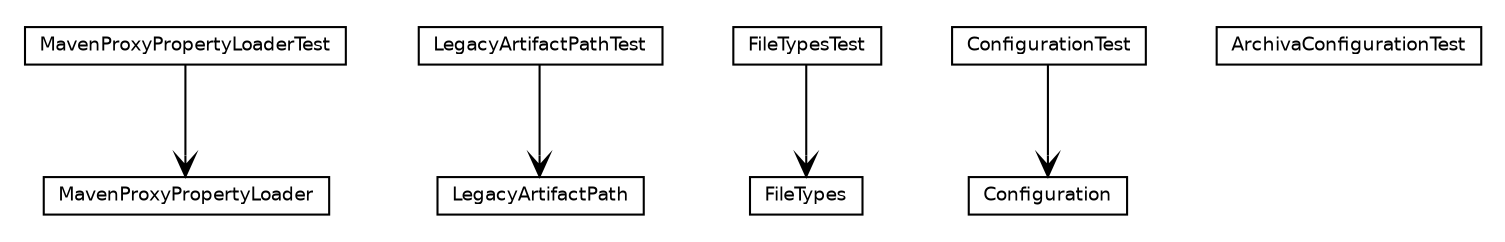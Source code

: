 #!/usr/local/bin/dot
#
# Class diagram 
# Generated by UmlGraph version 4.6 (http://www.spinellis.gr/sw/umlgraph)
#

digraph G {
	edge [fontname="Helvetica",fontsize=10,labelfontname="Helvetica",labelfontsize=10];
	node [fontname="Helvetica",fontsize=10,shape=plaintext];
	// org.apache.maven.archiva.configuration.MavenProxyPropertyLoaderTest
	c638 [label=<<table border="0" cellborder="1" cellspacing="0" cellpadding="2" port="p" href="./MavenProxyPropertyLoaderTest.html">
		<tr><td><table border="0" cellspacing="0" cellpadding="1">
			<tr><td> MavenProxyPropertyLoaderTest </td></tr>
		</table></td></tr>
		</table>>, fontname="Helvetica", fontcolor="black", fontsize=9.0];
	// org.apache.maven.archiva.configuration.LegacyArtifactPathTest
	c639 [label=<<table border="0" cellborder="1" cellspacing="0" cellpadding="2" port="p" href="./LegacyArtifactPathTest.html">
		<tr><td><table border="0" cellspacing="0" cellpadding="1">
			<tr><td> LegacyArtifactPathTest </td></tr>
		</table></td></tr>
		</table>>, fontname="Helvetica", fontcolor="black", fontsize=9.0];
	// org.apache.maven.archiva.configuration.FileTypesTest
	c640 [label=<<table border="0" cellborder="1" cellspacing="0" cellpadding="2" port="p" href="./FileTypesTest.html">
		<tr><td><table border="0" cellspacing="0" cellpadding="1">
			<tr><td> FileTypesTest </td></tr>
		</table></td></tr>
		</table>>, fontname="Helvetica", fontcolor="black", fontsize=9.0];
	// org.apache.maven.archiva.configuration.ConfigurationTest
	c641 [label=<<table border="0" cellborder="1" cellspacing="0" cellpadding="2" port="p" href="./ConfigurationTest.html">
		<tr><td><table border="0" cellspacing="0" cellpadding="1">
			<tr><td> ConfigurationTest </td></tr>
		</table></td></tr>
		</table>>, fontname="Helvetica", fontcolor="black", fontsize=9.0];
	// org.apache.maven.archiva.configuration.ArchivaConfigurationTest
	c642 [label=<<table border="0" cellborder="1" cellspacing="0" cellpadding="2" port="p" href="./ArchivaConfigurationTest.html">
		<tr><td><table border="0" cellspacing="0" cellpadding="1">
			<tr><td> ArchivaConfigurationTest </td></tr>
		</table></td></tr>
		</table>>, fontname="Helvetica", fontcolor="black", fontsize=9.0];
	// org.apache.maven.archiva.configuration.MavenProxyPropertyLoaderTest NAVASSOC org.apache.maven.archiva.configuration.MavenProxyPropertyLoader
	c638:p -> c832:p [taillabel="", label="", headlabel="", fontname="Helvetica", fontcolor="black", fontsize=10.0, color="black", arrowhead=open];
	// org.apache.maven.archiva.configuration.LegacyArtifactPathTest NAVASSOC org.apache.maven.archiva.configuration.LegacyArtifactPath
	c639:p -> c833:p [taillabel="", label="", headlabel="", fontname="Helvetica", fontcolor="black", fontsize=10.0, color="black", arrowhead=open];
	// org.apache.maven.archiva.configuration.FileTypesTest NAVASSOC org.apache.maven.archiva.configuration.FileTypes
	c640:p -> c834:p [taillabel="", label="", headlabel="", fontname="Helvetica", fontcolor="black", fontsize=10.0, color="black", arrowhead=open];
	// org.apache.maven.archiva.configuration.ConfigurationTest NAVASSOC org.apache.maven.archiva.configuration.Configuration
	c641:p -> c835:p [taillabel="", label="", headlabel="", fontname="Helvetica", fontcolor="black", fontsize=10.0, color="black", arrowhead=open];
	// org.apache.maven.archiva.configuration.FileTypes
	c834 [label=<<table border="0" cellborder="1" cellspacing="0" cellpadding="2" port="p" href="http://java.sun.com/j2se/1.4.2/docs/api/org/apache/maven/archiva/configuration/FileTypes.html">
		<tr><td><table border="0" cellspacing="0" cellpadding="1">
			<tr><td> FileTypes </td></tr>
		</table></td></tr>
		</table>>, fontname="Helvetica", fontcolor="black", fontsize=9.0];
	// org.apache.maven.archiva.configuration.MavenProxyPropertyLoader
	c832 [label=<<table border="0" cellborder="1" cellspacing="0" cellpadding="2" port="p" href="http://java.sun.com/j2se/1.4.2/docs/api/org/apache/maven/archiva/configuration/MavenProxyPropertyLoader.html">
		<tr><td><table border="0" cellspacing="0" cellpadding="1">
			<tr><td> MavenProxyPropertyLoader </td></tr>
		</table></td></tr>
		</table>>, fontname="Helvetica", fontcolor="black", fontsize=9.0];
	// org.apache.maven.archiva.configuration.LegacyArtifactPath
	c833 [label=<<table border="0" cellborder="1" cellspacing="0" cellpadding="2" port="p" href="http://java.sun.com/j2se/1.4.2/docs/api/org/apache/maven/archiva/configuration/LegacyArtifactPath.html">
		<tr><td><table border="0" cellspacing="0" cellpadding="1">
			<tr><td> LegacyArtifactPath </td></tr>
		</table></td></tr>
		</table>>, fontname="Helvetica", fontcolor="black", fontsize=9.0];
	// org.apache.maven.archiva.configuration.Configuration
	c835 [label=<<table border="0" cellborder="1" cellspacing="0" cellpadding="2" port="p" href="http://java.sun.com/j2se/1.4.2/docs/api/org/apache/maven/archiva/configuration/Configuration.html">
		<tr><td><table border="0" cellspacing="0" cellpadding="1">
			<tr><td> Configuration </td></tr>
		</table></td></tr>
		</table>>, fontname="Helvetica", fontcolor="black", fontsize=9.0];
}

